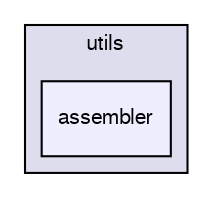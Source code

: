 digraph G {
  compound=true
  node [ fontsize="10", fontname="FreeSans"];
  edge [ labelfontsize="10", labelfontname="FreeSans"];
  subgraph clusterdir_e74a7c641d1b032fbb218d42b422d49b {
    graph [ bgcolor="#ddddee", pencolor="black", label="utils" fontname="FreeSans", fontsize="10", URL="dir_e74a7c641d1b032fbb218d42b422d49b.html"]
  dir_0ea11430476661ac059e96447ca9fa4f [shape=box, label="assembler", style="filled", fillcolor="#eeeeff", pencolor="black", URL="dir_0ea11430476661ac059e96447ca9fa4f.html"];
  }
}

